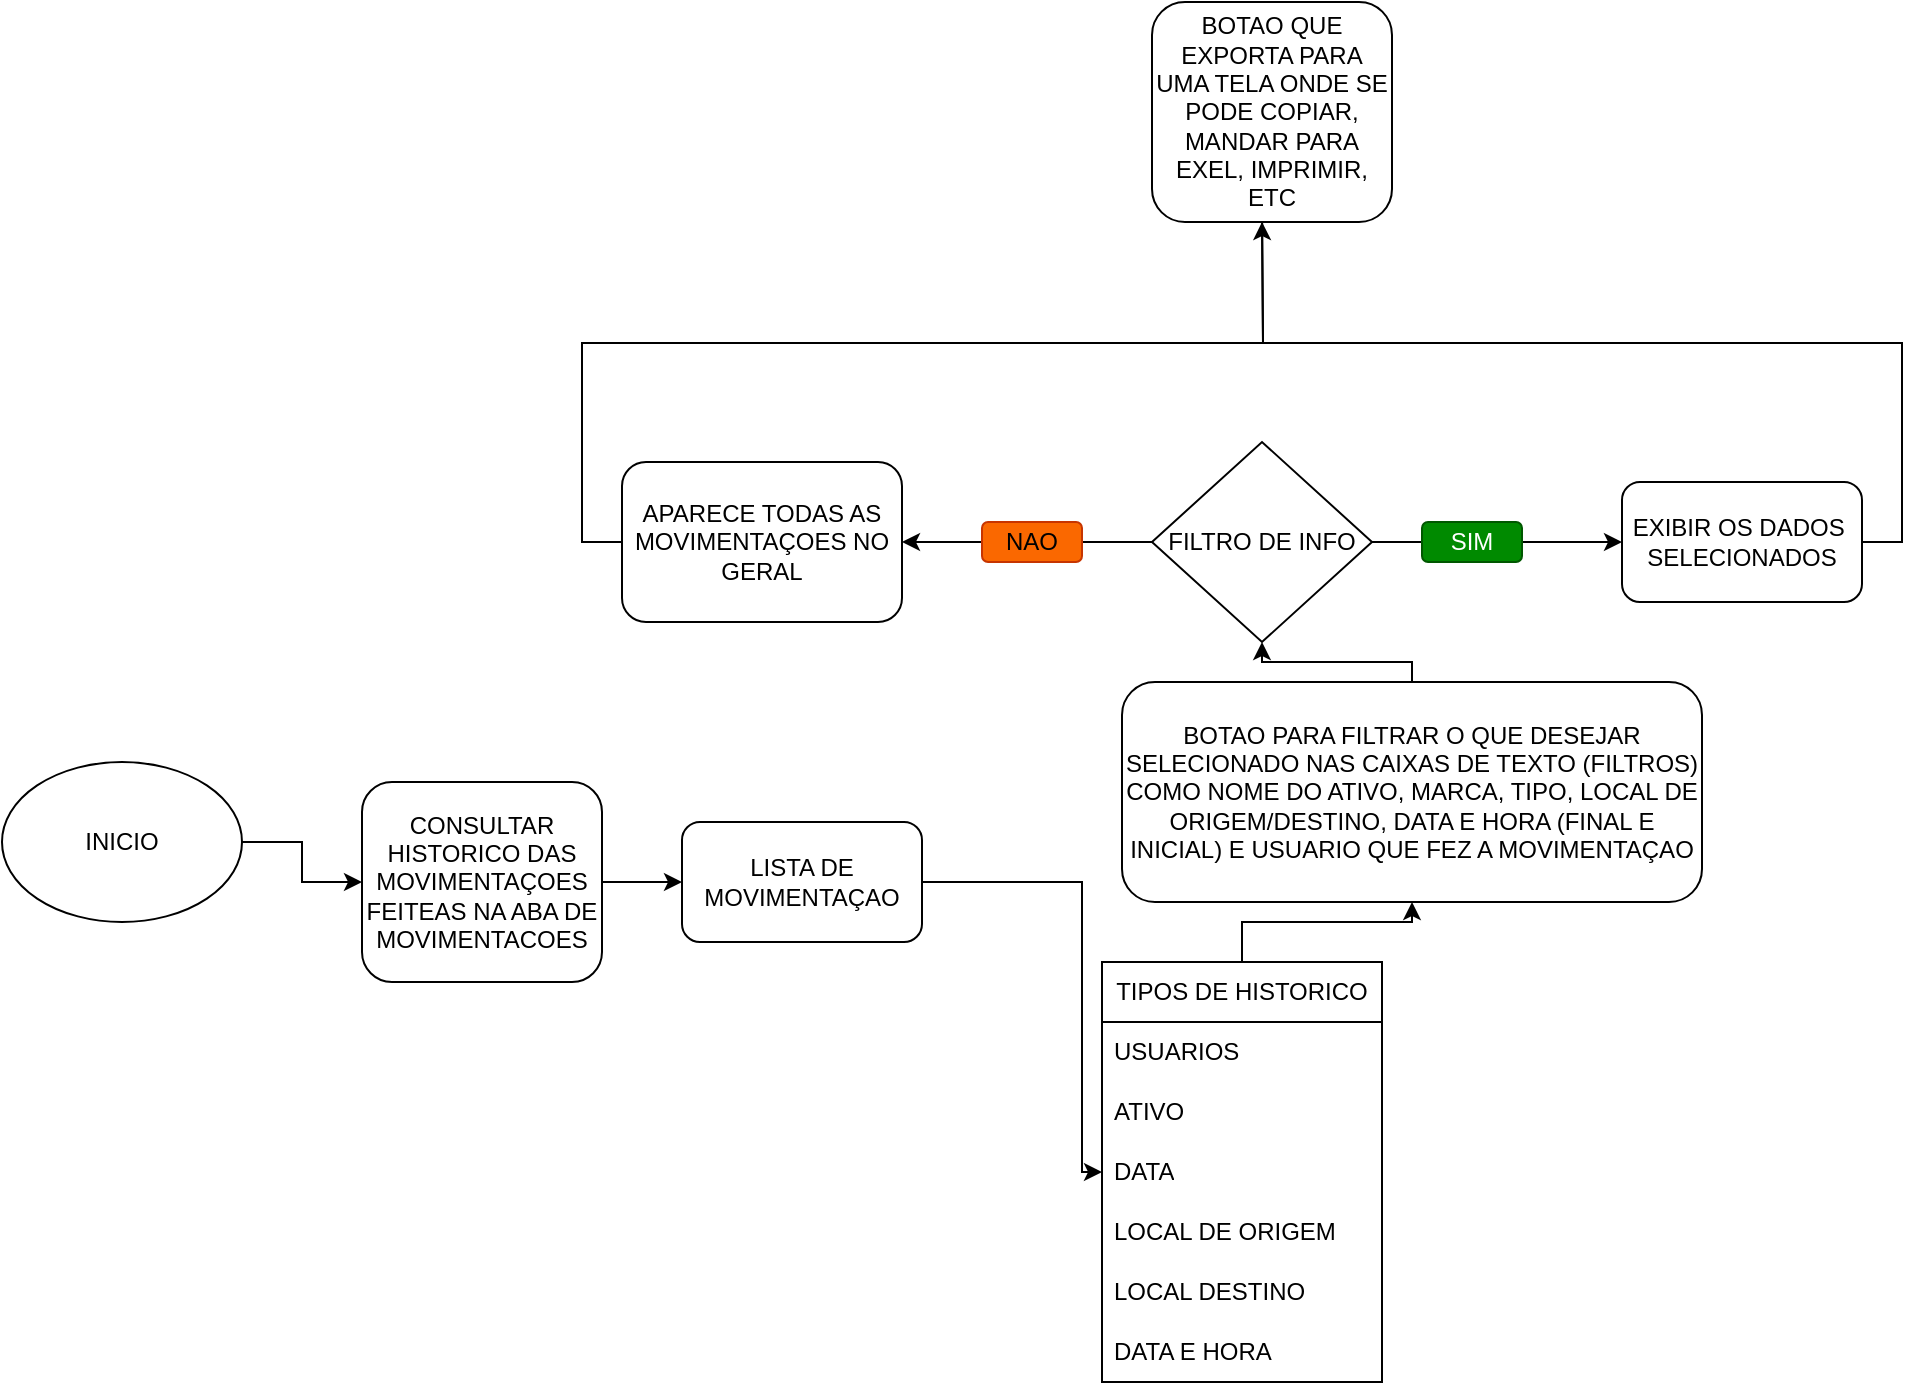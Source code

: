 <mxfile version="26.0.16">
  <diagram name="Página-1" id="QhPvHFJVr1K-h6irQkuh">
    <mxGraphModel dx="1380" dy="1942" grid="1" gridSize="10" guides="1" tooltips="1" connect="1" arrows="1" fold="1" page="1" pageScale="1" pageWidth="827" pageHeight="1169" math="0" shadow="0">
      <root>
        <mxCell id="0" />
        <mxCell id="1" parent="0" />
        <mxCell id="N8JNlJCpXub6PgOuSdy_-1" style="edgeStyle=orthogonalEdgeStyle;rounded=0;orthogonalLoop=1;jettySize=auto;html=1;exitX=1;exitY=0.5;exitDx=0;exitDy=0;entryX=0;entryY=0.5;entryDx=0;entryDy=0;" edge="1" parent="1" source="N8JNlJCpXub6PgOuSdy_-2" target="N8JNlJCpXub6PgOuSdy_-4">
          <mxGeometry relative="1" as="geometry" />
        </mxCell>
        <mxCell id="N8JNlJCpXub6PgOuSdy_-2" value="INICIO" style="ellipse;whiteSpace=wrap;html=1;" vertex="1" parent="1">
          <mxGeometry x="10" y="10" width="120" height="80" as="geometry" />
        </mxCell>
        <mxCell id="N8JNlJCpXub6PgOuSdy_-3" style="edgeStyle=orthogonalEdgeStyle;rounded=0;orthogonalLoop=1;jettySize=auto;html=1;exitX=1;exitY=0.5;exitDx=0;exitDy=0;" edge="1" parent="1" source="N8JNlJCpXub6PgOuSdy_-14" target="N8JNlJCpXub6PgOuSdy_-6">
          <mxGeometry relative="1" as="geometry">
            <mxPoint x="340" y="50" as="targetPoint" />
            <Array as="points">
              <mxPoint x="550" y="70" />
              <mxPoint x="550" y="215" />
            </Array>
          </mxGeometry>
        </mxCell>
        <mxCell id="N8JNlJCpXub6PgOuSdy_-4" value="CONSULTAR HISTORICO DAS MOVIMENTAÇOES FEITEAS NA ABA DE MOVIMENTACOES" style="rounded=1;whiteSpace=wrap;html=1;" vertex="1" parent="1">
          <mxGeometry x="190" y="20" width="120" height="100" as="geometry" />
        </mxCell>
        <mxCell id="N8JNlJCpXub6PgOuSdy_-5" style="edgeStyle=orthogonalEdgeStyle;rounded=0;orthogonalLoop=1;jettySize=auto;html=1;exitX=0.5;exitY=0;exitDx=0;exitDy=0;entryX=1;entryY=0.5;entryDx=0;entryDy=0;" edge="1" parent="1" source="N8JNlJCpXub6PgOuSdy_-25" target="N8JNlJCpXub6PgOuSdy_-17">
          <mxGeometry relative="1" as="geometry">
            <mxPoint x="640" y="-90" as="targetPoint" />
            <Array as="points">
              <mxPoint x="715" y="-40" />
              <mxPoint x="640" y="-40" />
            </Array>
          </mxGeometry>
        </mxCell>
        <mxCell id="N8JNlJCpXub6PgOuSdy_-6" value="TIPOS DE HISTORICO" style="swimlane;fontStyle=0;childLayout=stackLayout;horizontal=1;startSize=30;horizontalStack=0;resizeParent=1;resizeParentMax=0;resizeLast=0;collapsible=1;marginBottom=0;whiteSpace=wrap;html=1;" vertex="1" parent="1">
          <mxGeometry x="560" y="110" width="140" height="210" as="geometry" />
        </mxCell>
        <mxCell id="N8JNlJCpXub6PgOuSdy_-7" value="USUARIOS" style="text;strokeColor=none;fillColor=none;align=left;verticalAlign=middle;spacingLeft=4;spacingRight=4;overflow=hidden;points=[[0,0.5],[1,0.5]];portConstraint=eastwest;rotatable=0;whiteSpace=wrap;html=1;" vertex="1" parent="N8JNlJCpXub6PgOuSdy_-6">
          <mxGeometry y="30" width="140" height="30" as="geometry" />
        </mxCell>
        <mxCell id="N8JNlJCpXub6PgOuSdy_-8" value="ATIVO" style="text;strokeColor=none;fillColor=none;align=left;verticalAlign=middle;spacingLeft=4;spacingRight=4;overflow=hidden;points=[[0,0.5],[1,0.5]];portConstraint=eastwest;rotatable=0;whiteSpace=wrap;html=1;" vertex="1" parent="N8JNlJCpXub6PgOuSdy_-6">
          <mxGeometry y="60" width="140" height="30" as="geometry" />
        </mxCell>
        <mxCell id="N8JNlJCpXub6PgOuSdy_-9" value="DATA" style="text;strokeColor=none;fillColor=none;align=left;verticalAlign=middle;spacingLeft=4;spacingRight=4;overflow=hidden;points=[[0,0.5],[1,0.5]];portConstraint=eastwest;rotatable=0;whiteSpace=wrap;html=1;" vertex="1" parent="N8JNlJCpXub6PgOuSdy_-6">
          <mxGeometry y="90" width="140" height="30" as="geometry" />
        </mxCell>
        <mxCell id="N8JNlJCpXub6PgOuSdy_-10" value="LOCAL DE ORIGEM" style="text;strokeColor=none;fillColor=none;align=left;verticalAlign=middle;spacingLeft=4;spacingRight=4;overflow=hidden;points=[[0,0.5],[1,0.5]];portConstraint=eastwest;rotatable=0;whiteSpace=wrap;html=1;" vertex="1" parent="N8JNlJCpXub6PgOuSdy_-6">
          <mxGeometry y="120" width="140" height="30" as="geometry" />
        </mxCell>
        <mxCell id="N8JNlJCpXub6PgOuSdy_-11" value="LOCAL DESTINO" style="text;strokeColor=none;fillColor=none;align=left;verticalAlign=middle;spacingLeft=4;spacingRight=4;overflow=hidden;points=[[0,0.5],[1,0.5]];portConstraint=eastwest;rotatable=0;whiteSpace=wrap;html=1;" vertex="1" parent="N8JNlJCpXub6PgOuSdy_-6">
          <mxGeometry y="150" width="140" height="30" as="geometry" />
        </mxCell>
        <mxCell id="N8JNlJCpXub6PgOuSdy_-12" value="DATA E HORA&amp;nbsp;" style="text;strokeColor=none;fillColor=none;align=left;verticalAlign=middle;spacingLeft=4;spacingRight=4;overflow=hidden;points=[[0,0.5],[1,0.5]];portConstraint=eastwest;rotatable=0;whiteSpace=wrap;html=1;" vertex="1" parent="N8JNlJCpXub6PgOuSdy_-6">
          <mxGeometry y="180" width="140" height="30" as="geometry" />
        </mxCell>
        <mxCell id="N8JNlJCpXub6PgOuSdy_-13" value="" style="edgeStyle=orthogonalEdgeStyle;rounded=0;orthogonalLoop=1;jettySize=auto;html=1;exitX=1;exitY=0.5;exitDx=0;exitDy=0;" edge="1" parent="1" source="N8JNlJCpXub6PgOuSdy_-4" target="N8JNlJCpXub6PgOuSdy_-14">
          <mxGeometry relative="1" as="geometry">
            <mxPoint x="570" y="65" as="targetPoint" />
            <mxPoint x="310" y="50" as="sourcePoint" />
          </mxGeometry>
        </mxCell>
        <mxCell id="N8JNlJCpXub6PgOuSdy_-14" value="LISTA DE MOVIMENTAÇAO" style="rounded=1;whiteSpace=wrap;html=1;" vertex="1" parent="1">
          <mxGeometry x="350" y="40" width="120" height="60" as="geometry" />
        </mxCell>
        <mxCell id="N8JNlJCpXub6PgOuSdy_-15" style="edgeStyle=orthogonalEdgeStyle;rounded=0;orthogonalLoop=1;jettySize=auto;html=1;exitX=0.5;exitY=1;exitDx=0;exitDy=0;" edge="1" parent="1" source="N8JNlJCpXub6PgOuSdy_-17" target="N8JNlJCpXub6PgOuSdy_-21">
          <mxGeometry relative="1" as="geometry" />
        </mxCell>
        <mxCell id="N8JNlJCpXub6PgOuSdy_-16" style="edgeStyle=orthogonalEdgeStyle;rounded=0;orthogonalLoop=1;jettySize=auto;html=1;exitX=0.5;exitY=0;exitDx=0;exitDy=0;" edge="1" parent="1" source="N8JNlJCpXub6PgOuSdy_-17" target="N8JNlJCpXub6PgOuSdy_-23">
          <mxGeometry relative="1" as="geometry" />
        </mxCell>
        <mxCell id="N8JNlJCpXub6PgOuSdy_-17" value="FILTRO DE INFO" style="rhombus;whiteSpace=wrap;html=1;direction=south;" vertex="1" parent="1">
          <mxGeometry x="585" y="-150" width="110" height="100" as="geometry" />
        </mxCell>
        <mxCell id="N8JNlJCpXub6PgOuSdy_-18" value="SIM" style="rounded=1;whiteSpace=wrap;html=1;fillColor=#008a00;fontColor=#ffffff;strokeColor=#005700;" vertex="1" parent="1">
          <mxGeometry x="720" y="-110" width="50" height="20" as="geometry" />
        </mxCell>
        <mxCell id="N8JNlJCpXub6PgOuSdy_-19" value="NAO" style="rounded=1;whiteSpace=wrap;html=1;fillColor=#fa6800;fontColor=#000000;strokeColor=#C73500;" vertex="1" parent="1">
          <mxGeometry x="500" y="-110" width="50" height="20" as="geometry" />
        </mxCell>
        <mxCell id="N8JNlJCpXub6PgOuSdy_-20" style="edgeStyle=orthogonalEdgeStyle;rounded=0;orthogonalLoop=1;jettySize=auto;html=1;exitX=0;exitY=0.5;exitDx=0;exitDy=0;" edge="1" parent="1" source="N8JNlJCpXub6PgOuSdy_-21">
          <mxGeometry relative="1" as="geometry">
            <mxPoint x="640" y="-260" as="targetPoint" />
          </mxGeometry>
        </mxCell>
        <mxCell id="N8JNlJCpXub6PgOuSdy_-21" value="APARECE TODAS AS MOVIMENTAÇOES NO GERAL" style="rounded=1;whiteSpace=wrap;html=1;" vertex="1" parent="1">
          <mxGeometry x="320" y="-140" width="140" height="80" as="geometry" />
        </mxCell>
        <mxCell id="N8JNlJCpXub6PgOuSdy_-22" style="edgeStyle=orthogonalEdgeStyle;rounded=0;orthogonalLoop=1;jettySize=auto;html=1;exitX=1;exitY=0.5;exitDx=0;exitDy=0;" edge="1" parent="1" source="N8JNlJCpXub6PgOuSdy_-23">
          <mxGeometry relative="1" as="geometry">
            <mxPoint x="640" y="-270" as="targetPoint" />
          </mxGeometry>
        </mxCell>
        <mxCell id="N8JNlJCpXub6PgOuSdy_-23" value="EXIBIR OS DADOS&amp;nbsp; SELECIONADOS" style="rounded=1;whiteSpace=wrap;html=1;" vertex="1" parent="1">
          <mxGeometry x="820" y="-130" width="120" height="60" as="geometry" />
        </mxCell>
        <mxCell id="N8JNlJCpXub6PgOuSdy_-24" value="BOTAO QUE EXPORTA PARA UMA TELA ONDE SE PODE COPIAR, MANDAR PARA EXEL, IMPRIMIR, ETC" style="rounded=1;whiteSpace=wrap;html=1;" vertex="1" parent="1">
          <mxGeometry x="585" y="-370" width="120" height="110" as="geometry" />
        </mxCell>
        <mxCell id="N8JNlJCpXub6PgOuSdy_-26" value="" style="edgeStyle=orthogonalEdgeStyle;rounded=0;orthogonalLoop=1;jettySize=auto;html=1;exitX=0.5;exitY=0;exitDx=0;exitDy=0;" edge="1" parent="1" source="N8JNlJCpXub6PgOuSdy_-6" target="N8JNlJCpXub6PgOuSdy_-25">
          <mxGeometry relative="1" as="geometry">
            <mxPoint x="630" y="-59" as="targetPoint" />
            <Array as="points" />
            <mxPoint x="630" y="110" as="sourcePoint" />
          </mxGeometry>
        </mxCell>
        <mxCell id="N8JNlJCpXub6PgOuSdy_-25" value="BOTAO PARA FILTRAR O QUE DESEJAR SELECIONADO NAS CAIXAS DE TEXTO (FILTROS)&lt;br&gt;COMO NOME DO ATIVO, MARCA, TIPO, LOCAL DE ORIGEM/DESTINO, DATA E HORA (FINAL E INICIAL) E USUARIO QUE FEZ A MOVIMENTAÇAO" style="rounded=1;whiteSpace=wrap;html=1;" vertex="1" parent="1">
          <mxGeometry x="570" y="-30" width="290" height="110" as="geometry" />
        </mxCell>
      </root>
    </mxGraphModel>
  </diagram>
</mxfile>
